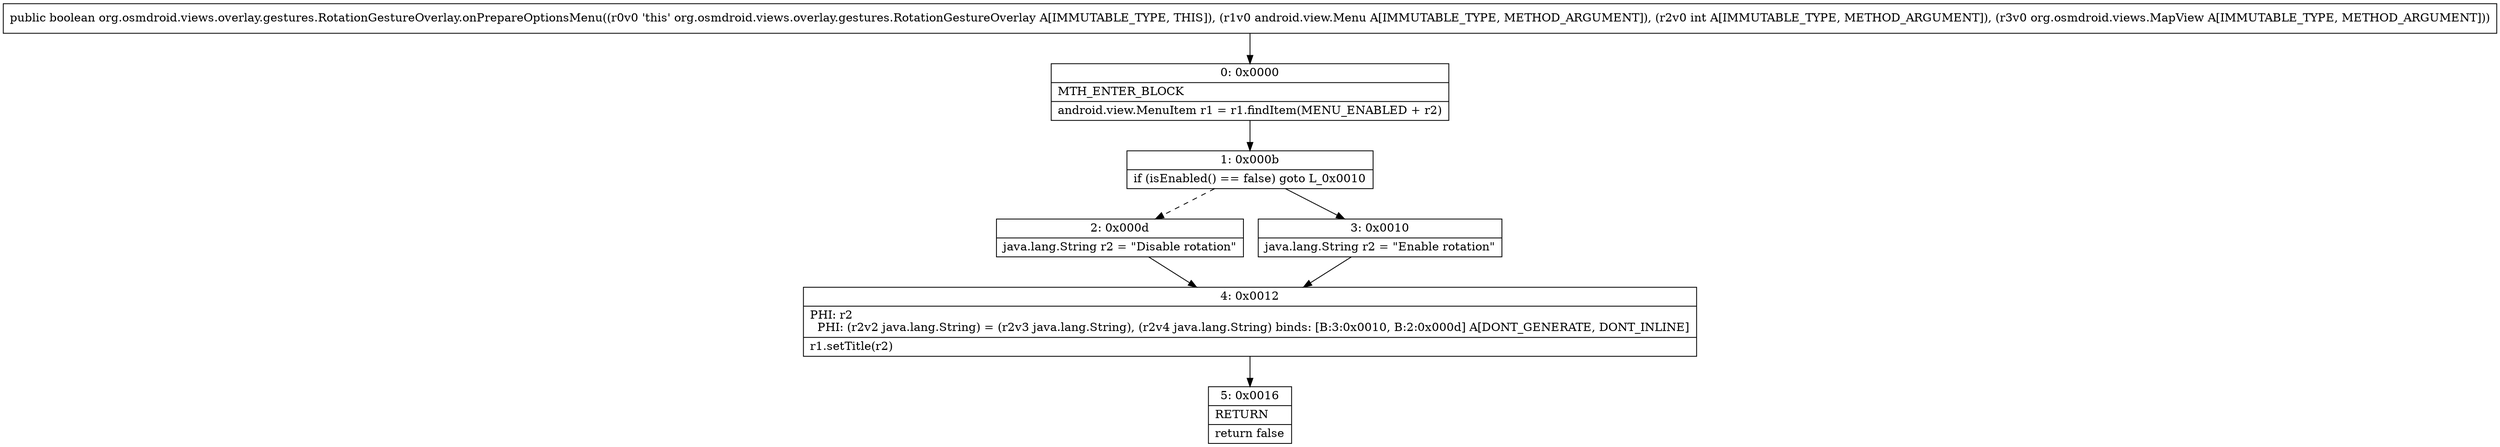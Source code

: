 digraph "CFG fororg.osmdroid.views.overlay.gestures.RotationGestureOverlay.onPrepareOptionsMenu(Landroid\/view\/Menu;ILorg\/osmdroid\/views\/MapView;)Z" {
Node_0 [shape=record,label="{0\:\ 0x0000|MTH_ENTER_BLOCK\l|android.view.MenuItem r1 = r1.findItem(MENU_ENABLED + r2)\l}"];
Node_1 [shape=record,label="{1\:\ 0x000b|if (isEnabled() == false) goto L_0x0010\l}"];
Node_2 [shape=record,label="{2\:\ 0x000d|java.lang.String r2 = \"Disable rotation\"\l}"];
Node_3 [shape=record,label="{3\:\ 0x0010|java.lang.String r2 = \"Enable rotation\"\l}"];
Node_4 [shape=record,label="{4\:\ 0x0012|PHI: r2 \l  PHI: (r2v2 java.lang.String) = (r2v3 java.lang.String), (r2v4 java.lang.String) binds: [B:3:0x0010, B:2:0x000d] A[DONT_GENERATE, DONT_INLINE]\l|r1.setTitle(r2)\l}"];
Node_5 [shape=record,label="{5\:\ 0x0016|RETURN\l|return false\l}"];
MethodNode[shape=record,label="{public boolean org.osmdroid.views.overlay.gestures.RotationGestureOverlay.onPrepareOptionsMenu((r0v0 'this' org.osmdroid.views.overlay.gestures.RotationGestureOverlay A[IMMUTABLE_TYPE, THIS]), (r1v0 android.view.Menu A[IMMUTABLE_TYPE, METHOD_ARGUMENT]), (r2v0 int A[IMMUTABLE_TYPE, METHOD_ARGUMENT]), (r3v0 org.osmdroid.views.MapView A[IMMUTABLE_TYPE, METHOD_ARGUMENT])) }"];
MethodNode -> Node_0;
Node_0 -> Node_1;
Node_1 -> Node_2[style=dashed];
Node_1 -> Node_3;
Node_2 -> Node_4;
Node_3 -> Node_4;
Node_4 -> Node_5;
}

